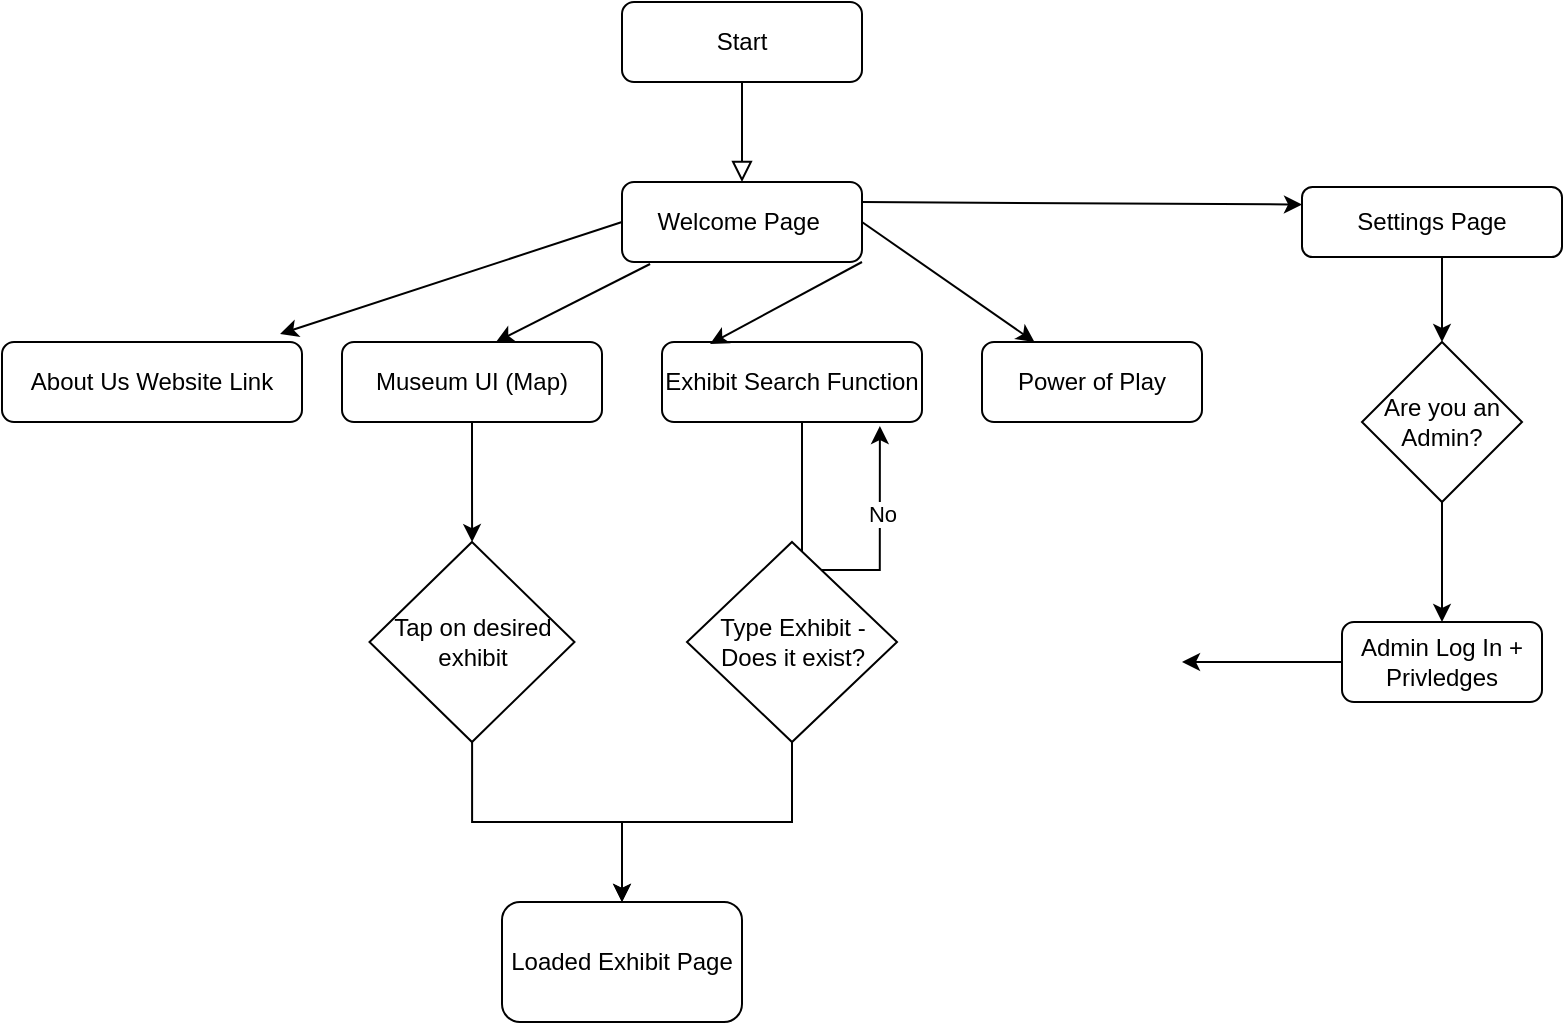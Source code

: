 <mxfile version="23.1.2" type="github">
  <diagram id="C5RBs43oDa-KdzZeNtuy" name="Page-1">
    <mxGraphModel dx="1393" dy="789" grid="1" gridSize="10" guides="1" tooltips="1" connect="1" arrows="1" fold="1" page="1" pageScale="1" pageWidth="827" pageHeight="1169" math="0" shadow="0">
      <root>
        <mxCell id="WIyWlLk6GJQsqaUBKTNV-0" />
        <mxCell id="WIyWlLk6GJQsqaUBKTNV-1" parent="WIyWlLk6GJQsqaUBKTNV-0" />
        <mxCell id="WIyWlLk6GJQsqaUBKTNV-2" value="" style="rounded=0;html=1;jettySize=auto;orthogonalLoop=1;fontSize=11;endArrow=block;endFill=0;endSize=8;strokeWidth=1;shadow=0;labelBackgroundColor=none;edgeStyle=orthogonalEdgeStyle;" parent="WIyWlLk6GJQsqaUBKTNV-1" source="WIyWlLk6GJQsqaUBKTNV-3" edge="1">
          <mxGeometry relative="1" as="geometry">
            <mxPoint x="400" y="110" as="targetPoint" />
          </mxGeometry>
        </mxCell>
        <mxCell id="WIyWlLk6GJQsqaUBKTNV-3" value="Start" style="rounded=1;whiteSpace=wrap;html=1;fontSize=12;glass=0;strokeWidth=1;shadow=0;" parent="WIyWlLk6GJQsqaUBKTNV-1" vertex="1">
          <mxGeometry x="340" y="20" width="120" height="40" as="geometry" />
        </mxCell>
        <mxCell id="WIyWlLk6GJQsqaUBKTNV-11" value="Welcome Page&amp;nbsp;" style="rounded=1;whiteSpace=wrap;html=1;fontSize=12;glass=0;strokeWidth=1;shadow=0;" parent="WIyWlLk6GJQsqaUBKTNV-1" vertex="1">
          <mxGeometry x="340" y="110" width="120" height="40" as="geometry" />
        </mxCell>
        <mxCell id="AAn4FDUfYzvQHadsMYfm-1" value="About Us Website Link" style="rounded=1;whiteSpace=wrap;html=1;" vertex="1" parent="WIyWlLk6GJQsqaUBKTNV-1">
          <mxGeometry x="30" y="190" width="150" height="40" as="geometry" />
        </mxCell>
        <mxCell id="AAn4FDUfYzvQHadsMYfm-3" value="" style="endArrow=classic;html=1;rounded=0;entryX=0.927;entryY=-0.1;entryDx=0;entryDy=0;entryPerimeter=0;" edge="1" parent="WIyWlLk6GJQsqaUBKTNV-1" target="AAn4FDUfYzvQHadsMYfm-1">
          <mxGeometry width="50" height="50" relative="1" as="geometry">
            <mxPoint x="340" y="130" as="sourcePoint" />
            <mxPoint x="280" y="190" as="targetPoint" />
          </mxGeometry>
        </mxCell>
        <mxCell id="AAn4FDUfYzvQHadsMYfm-21" value="" style="edgeStyle=orthogonalEdgeStyle;rounded=0;orthogonalLoop=1;jettySize=auto;html=1;" edge="1" parent="WIyWlLk6GJQsqaUBKTNV-1" source="AAn4FDUfYzvQHadsMYfm-4" target="AAn4FDUfYzvQHadsMYfm-20">
          <mxGeometry relative="1" as="geometry" />
        </mxCell>
        <mxCell id="AAn4FDUfYzvQHadsMYfm-4" value="Museum UI (Map)" style="rounded=1;whiteSpace=wrap;html=1;" vertex="1" parent="WIyWlLk6GJQsqaUBKTNV-1">
          <mxGeometry x="200" y="190" width="130" height="40" as="geometry" />
        </mxCell>
        <mxCell id="AAn4FDUfYzvQHadsMYfm-5" value="" style="endArrow=classic;html=1;rounded=0;entryX=0.592;entryY=0;entryDx=0;entryDy=0;entryPerimeter=0;exitX=0.117;exitY=1.025;exitDx=0;exitDy=0;exitPerimeter=0;" edge="1" parent="WIyWlLk6GJQsqaUBKTNV-1" source="WIyWlLk6GJQsqaUBKTNV-11" target="AAn4FDUfYzvQHadsMYfm-4">
          <mxGeometry width="50" height="50" relative="1" as="geometry">
            <mxPoint x="399.5" y="150" as="sourcePoint" />
            <mxPoint x="400" y="190" as="targetPoint" />
          </mxGeometry>
        </mxCell>
        <mxCell id="AAn4FDUfYzvQHadsMYfm-6" value="" style="endArrow=classic;html=1;rounded=0;" edge="1" parent="WIyWlLk6GJQsqaUBKTNV-1" target="AAn4FDUfYzvQHadsMYfm-7">
          <mxGeometry width="50" height="50" relative="1" as="geometry">
            <mxPoint x="460" y="130" as="sourcePoint" />
            <mxPoint x="540" y="190" as="targetPoint" />
          </mxGeometry>
        </mxCell>
        <mxCell id="AAn4FDUfYzvQHadsMYfm-7" value="Power of Play" style="rounded=1;whiteSpace=wrap;html=1;" vertex="1" parent="WIyWlLk6GJQsqaUBKTNV-1">
          <mxGeometry x="520" y="190" width="110" height="40" as="geometry" />
        </mxCell>
        <mxCell id="AAn4FDUfYzvQHadsMYfm-23" value="" style="edgeStyle=orthogonalEdgeStyle;rounded=0;orthogonalLoop=1;jettySize=auto;html=1;entryX=0.838;entryY=1.05;entryDx=0;entryDy=0;entryPerimeter=0;" edge="1" parent="WIyWlLk6GJQsqaUBKTNV-1" target="AAn4FDUfYzvQHadsMYfm-8">
          <mxGeometry relative="1" as="geometry">
            <mxPoint x="430" y="220" as="sourcePoint" />
            <mxPoint x="470" y="250" as="targetPoint" />
            <Array as="points">
              <mxPoint x="430" y="304" />
              <mxPoint x="469" y="304" />
            </Array>
          </mxGeometry>
        </mxCell>
        <mxCell id="AAn4FDUfYzvQHadsMYfm-24" value="No" style="edgeLabel;html=1;align=center;verticalAlign=middle;resizable=0;points=[];" vertex="1" connectable="0" parent="AAn4FDUfYzvQHadsMYfm-23">
          <mxGeometry x="0.548" y="3" relative="1" as="geometry">
            <mxPoint x="4" as="offset" />
          </mxGeometry>
        </mxCell>
        <mxCell id="AAn4FDUfYzvQHadsMYfm-8" value="Exhibit Search Function" style="rounded=1;whiteSpace=wrap;html=1;" vertex="1" parent="WIyWlLk6GJQsqaUBKTNV-1">
          <mxGeometry x="360" y="190" width="130" height="40" as="geometry" />
        </mxCell>
        <mxCell id="AAn4FDUfYzvQHadsMYfm-9" value="" style="endArrow=classic;html=1;rounded=0;entryX=0.185;entryY=0.025;entryDx=0;entryDy=0;entryPerimeter=0;" edge="1" parent="WIyWlLk6GJQsqaUBKTNV-1" target="AAn4FDUfYzvQHadsMYfm-8">
          <mxGeometry width="50" height="50" relative="1" as="geometry">
            <mxPoint x="460" y="150" as="sourcePoint" />
            <mxPoint x="500" y="210" as="targetPoint" />
          </mxGeometry>
        </mxCell>
        <mxCell id="AAn4FDUfYzvQHadsMYfm-10" value="Settings Page" style="rounded=1;whiteSpace=wrap;html=1;" vertex="1" parent="WIyWlLk6GJQsqaUBKTNV-1">
          <mxGeometry x="680" y="112.5" width="130" height="35" as="geometry" />
        </mxCell>
        <mxCell id="AAn4FDUfYzvQHadsMYfm-11" value="" style="endArrow=classic;html=1;rounded=0;entryX=0;entryY=0.25;entryDx=0;entryDy=0;" edge="1" parent="WIyWlLk6GJQsqaUBKTNV-1" target="AAn4FDUfYzvQHadsMYfm-10">
          <mxGeometry width="50" height="50" relative="1" as="geometry">
            <mxPoint x="460" y="120" as="sourcePoint" />
            <mxPoint x="510" y="70" as="targetPoint" />
          </mxGeometry>
        </mxCell>
        <mxCell id="AAn4FDUfYzvQHadsMYfm-12" value="" style="endArrow=classic;html=1;rounded=0;entryX=0.5;entryY=0;entryDx=0;entryDy=0;" edge="1" parent="WIyWlLk6GJQsqaUBKTNV-1" target="AAn4FDUfYzvQHadsMYfm-13">
          <mxGeometry width="50" height="50" relative="1" as="geometry">
            <mxPoint x="750" y="147.5" as="sourcePoint" />
            <mxPoint x="750" y="207.5" as="targetPoint" />
          </mxGeometry>
        </mxCell>
        <mxCell id="AAn4FDUfYzvQHadsMYfm-16" value="" style="edgeStyle=orthogonalEdgeStyle;rounded=0;orthogonalLoop=1;jettySize=auto;html=1;" edge="1" parent="WIyWlLk6GJQsqaUBKTNV-1" source="AAn4FDUfYzvQHadsMYfm-13" target="AAn4FDUfYzvQHadsMYfm-15">
          <mxGeometry relative="1" as="geometry" />
        </mxCell>
        <mxCell id="AAn4FDUfYzvQHadsMYfm-13" value="Are you an Admin?" style="rhombus;whiteSpace=wrap;html=1;" vertex="1" parent="WIyWlLk6GJQsqaUBKTNV-1">
          <mxGeometry x="710" y="190" width="80" height="80" as="geometry" />
        </mxCell>
        <mxCell id="AAn4FDUfYzvQHadsMYfm-29" value="" style="edgeStyle=orthogonalEdgeStyle;rounded=0;orthogonalLoop=1;jettySize=auto;html=1;" edge="1" parent="WIyWlLk6GJQsqaUBKTNV-1" source="AAn4FDUfYzvQHadsMYfm-15">
          <mxGeometry relative="1" as="geometry">
            <mxPoint x="620" y="350" as="targetPoint" />
          </mxGeometry>
        </mxCell>
        <mxCell id="AAn4FDUfYzvQHadsMYfm-15" value="Admin Log In + Privledges" style="rounded=1;whiteSpace=wrap;html=1;" vertex="1" parent="WIyWlLk6GJQsqaUBKTNV-1">
          <mxGeometry x="700" y="330" width="100" height="40" as="geometry" />
        </mxCell>
        <mxCell id="AAn4FDUfYzvQHadsMYfm-26" value="" style="edgeStyle=orthogonalEdgeStyle;rounded=0;orthogonalLoop=1;jettySize=auto;html=1;" edge="1" parent="WIyWlLk6GJQsqaUBKTNV-1" source="AAn4FDUfYzvQHadsMYfm-20" target="AAn4FDUfYzvQHadsMYfm-25">
          <mxGeometry relative="1" as="geometry" />
        </mxCell>
        <mxCell id="AAn4FDUfYzvQHadsMYfm-20" value="Tap on desired exhibit" style="rhombus;whiteSpace=wrap;html=1;" vertex="1" parent="WIyWlLk6GJQsqaUBKTNV-1">
          <mxGeometry x="213.75" y="290" width="102.5" height="100" as="geometry" />
        </mxCell>
        <mxCell id="AAn4FDUfYzvQHadsMYfm-27" value="" style="edgeStyle=orthogonalEdgeStyle;rounded=0;orthogonalLoop=1;jettySize=auto;html=1;" edge="1" parent="WIyWlLk6GJQsqaUBKTNV-1" source="AAn4FDUfYzvQHadsMYfm-22" target="AAn4FDUfYzvQHadsMYfm-25">
          <mxGeometry relative="1" as="geometry" />
        </mxCell>
        <mxCell id="AAn4FDUfYzvQHadsMYfm-22" value="Type Exhibit - Does it exist?" style="rhombus;whiteSpace=wrap;html=1;" vertex="1" parent="WIyWlLk6GJQsqaUBKTNV-1">
          <mxGeometry x="372.5" y="290" width="105" height="100" as="geometry" />
        </mxCell>
        <mxCell id="AAn4FDUfYzvQHadsMYfm-25" value="Loaded Exhibit Page" style="rounded=1;whiteSpace=wrap;html=1;" vertex="1" parent="WIyWlLk6GJQsqaUBKTNV-1">
          <mxGeometry x="280" y="470" width="120" height="60" as="geometry" />
        </mxCell>
      </root>
    </mxGraphModel>
  </diagram>
</mxfile>
